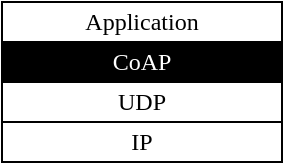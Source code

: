 <mxfile version="16.5.6" type="github">
  <diagram id="EGsvSg87JPhMQienTc2f" name="Page-1">
    <mxGraphModel dx="2066" dy="1129" grid="1" gridSize="10" guides="1" tooltips="1" connect="1" arrows="1" fold="1" page="1" pageScale="1" pageWidth="850" pageHeight="1100" math="0" shadow="0">
      <root>
        <mxCell id="0" />
        <mxCell id="1" parent="0" />
        <mxCell id="XyKJyY4EqdOP1PUAJ3PM-3" value="" style="group;fontFamily=游ゴシック;" parent="1" vertex="1" connectable="0">
          <mxGeometry x="80" y="40" width="140" height="80" as="geometry" />
        </mxCell>
        <mxCell id="bBhaSAR98YRwD001h2is-1" value="Application" style="rounded=0;whiteSpace=wrap;html=1;fontFamily=游ゴシック;" parent="XyKJyY4EqdOP1PUAJ3PM-3" vertex="1">
          <mxGeometry width="140" height="20" as="geometry" />
        </mxCell>
        <mxCell id="bBhaSAR98YRwD001h2is-2" value="&lt;font color=&quot;#ffffff&quot;&gt;CoAP&lt;/font&gt;" style="rounded=0;whiteSpace=wrap;html=1;fillColor=#000000;fontFamily=游ゴシック;" parent="XyKJyY4EqdOP1PUAJ3PM-3" vertex="1">
          <mxGeometry y="20" width="140" height="20" as="geometry" />
        </mxCell>
        <mxCell id="bBhaSAR98YRwD001h2is-3" value="UDP" style="rounded=0;whiteSpace=wrap;html=1;fontFamily=游ゴシック;" parent="XyKJyY4EqdOP1PUAJ3PM-3" vertex="1">
          <mxGeometry y="40" width="140" height="20" as="geometry" />
        </mxCell>
        <mxCell id="XyKJyY4EqdOP1PUAJ3PM-1" value="IP" style="rounded=0;whiteSpace=wrap;html=1;fontFamily=游ゴシック;" parent="XyKJyY4EqdOP1PUAJ3PM-3" vertex="1">
          <mxGeometry y="60" width="140" height="20" as="geometry" />
        </mxCell>
      </root>
    </mxGraphModel>
  </diagram>
</mxfile>
